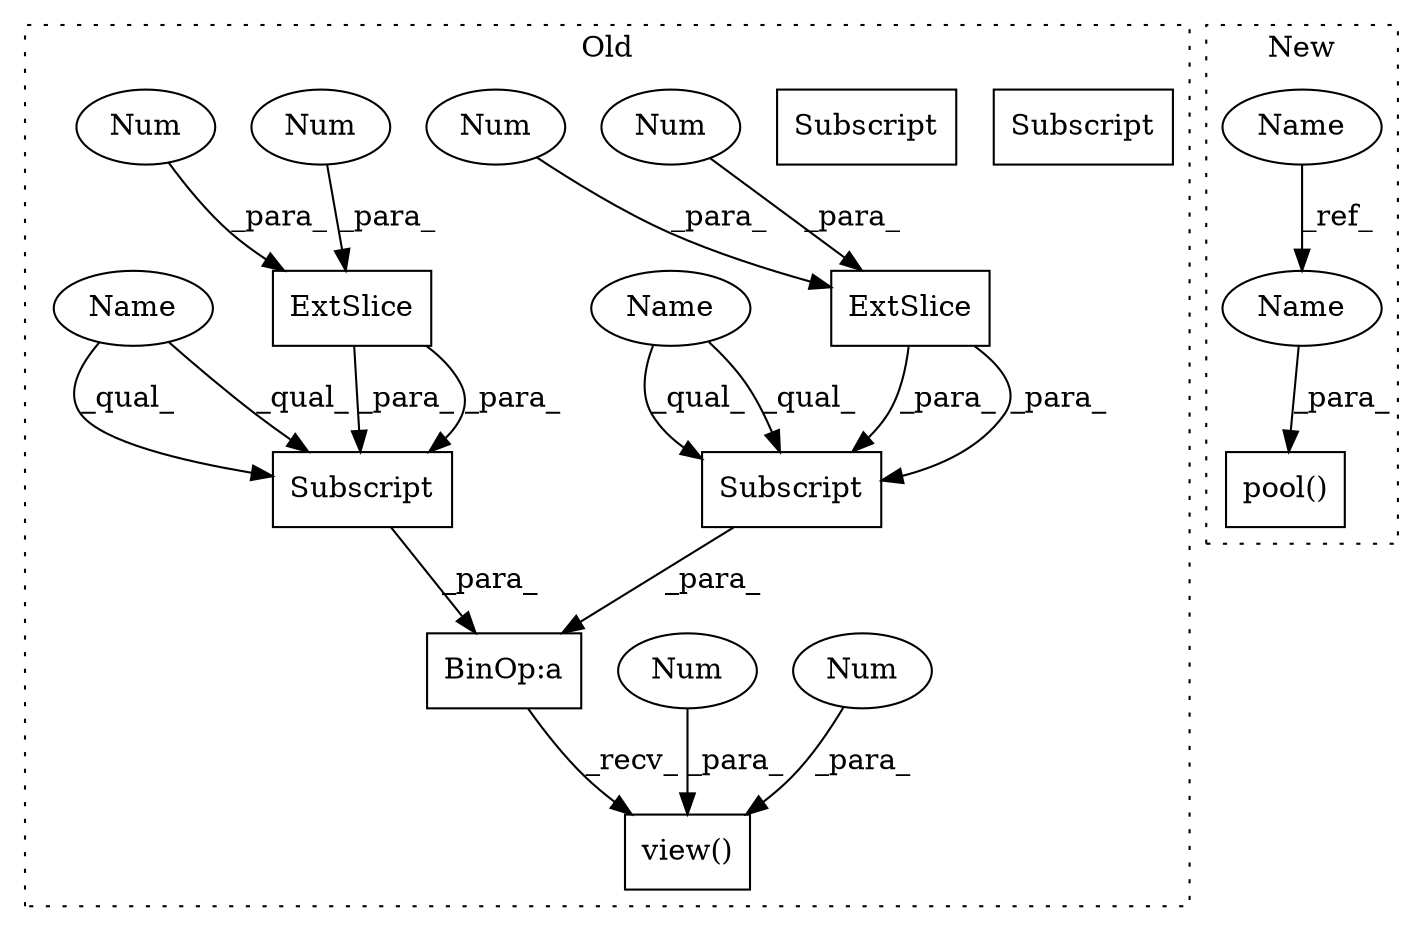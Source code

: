 digraph G {
subgraph cluster0 {
1 [label="Subscript" a="63" s="2490,0" l="8,0" shape="box"];
3 [label="BinOp:a" a="82" s="2489" l="1" shape="box"];
5 [label="Subscript" a="63" s="2481,0" l="8,0" shape="box"];
6 [label="view()" a="75" s="2480,2509" l="25,1" shape="box"];
7 [label="ExtSlice" a="85" s="2490" l="1" shape="box"];
8 [label="ExtSlice" a="85" s="2481" l="1" shape="box"];
9 [label="Num" a="76" s="2505" l="2" shape="ellipse"];
10 [label="Num" a="76" s="2508" l="1" shape="ellipse"];
11 [label="Num" a="76" s="2487" l="1" shape="ellipse"];
12 [label="Num" a="76" s="2485" l="1" shape="ellipse"];
13 [label="Num" a="76" s="2496" l="1" shape="ellipse"];
14 [label="Num" a="76" s="2494" l="1" shape="ellipse"];
16 [label="Name" a="87" s="2490" l="1" shape="ellipse"];
17 [label="Subscript" a="63" s="2490,0" l="8,0" shape="box"];
18 [label="Name" a="87" s="2481" l="1" shape="ellipse"];
19 [label="Subscript" a="63" s="2481,0" l="8,0" shape="box"];
label = "Old";
style="dotted";
}
subgraph cluster1 {
2 [label="pool()" a="75" s="2422,2433" l="10,1" shape="box"];
4 [label="Name" a="87" s="2395" l="1" shape="ellipse"];
15 [label="Name" a="87" s="2432" l="1" shape="ellipse"];
label = "New";
style="dotted";
}
3 -> 6 [label="_recv_"];
4 -> 15 [label="_ref_"];
7 -> 17 [label="_para_"];
7 -> 17 [label="_para_"];
8 -> 19 [label="_para_"];
8 -> 19 [label="_para_"];
9 -> 6 [label="_para_"];
10 -> 6 [label="_para_"];
11 -> 8 [label="_para_"];
12 -> 8 [label="_para_"];
13 -> 7 [label="_para_"];
14 -> 7 [label="_para_"];
15 -> 2 [label="_para_"];
16 -> 17 [label="_qual_"];
16 -> 17 [label="_qual_"];
17 -> 3 [label="_para_"];
18 -> 19 [label="_qual_"];
18 -> 19 [label="_qual_"];
19 -> 3 [label="_para_"];
}